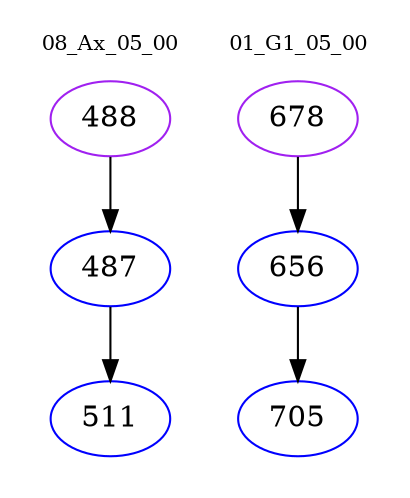 digraph{
subgraph cluster_0 {
color = white
label = "08_Ax_05_00";
fontsize=10;
T0_488 [label="488", color="purple"]
T0_488 -> T0_487 [color="black"]
T0_487 [label="487", color="blue"]
T0_487 -> T0_511 [color="black"]
T0_511 [label="511", color="blue"]
}
subgraph cluster_1 {
color = white
label = "01_G1_05_00";
fontsize=10;
T1_678 [label="678", color="purple"]
T1_678 -> T1_656 [color="black"]
T1_656 [label="656", color="blue"]
T1_656 -> T1_705 [color="black"]
T1_705 [label="705", color="blue"]
}
}
